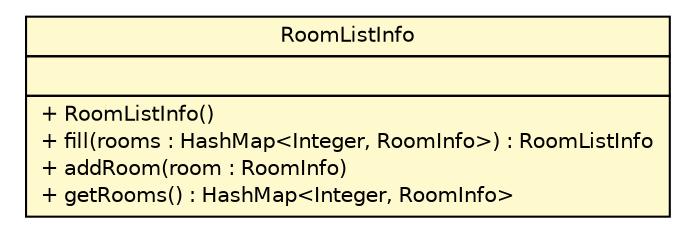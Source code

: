 #!/usr/local/bin/dot
#
# Class diagram 
# Generated by UMLGraph version R5_6 (http://www.umlgraph.org/)
#

digraph G {
	edge [fontname="Helvetica",fontsize=10,labelfontname="Helvetica",labelfontsize=10];
	node [fontname="Helvetica",fontsize=10,shape=plaintext];
	nodesep=0.25;
	ranksep=0.5;
	// Common.RoomListInfo
	c2267 [label=<<table title="Common.RoomListInfo" border="0" cellborder="1" cellspacing="0" cellpadding="2" port="p" bgcolor="lemonChiffon" href="./RoomListInfo.html">
		<tr><td><table border="0" cellspacing="0" cellpadding="1">
<tr><td align="center" balign="center"> RoomListInfo </td></tr>
		</table></td></tr>
		<tr><td><table border="0" cellspacing="0" cellpadding="1">
<tr><td align="left" balign="left">  </td></tr>
		</table></td></tr>
		<tr><td><table border="0" cellspacing="0" cellpadding="1">
<tr><td align="left" balign="left"> + RoomListInfo() </td></tr>
<tr><td align="left" balign="left"> + fill(rooms : HashMap&lt;Integer, RoomInfo&gt;) : RoomListInfo </td></tr>
<tr><td align="left" balign="left"> + addRoom(room : RoomInfo) </td></tr>
<tr><td align="left" balign="left"> + getRooms() : HashMap&lt;Integer, RoomInfo&gt; </td></tr>
		</table></td></tr>
		</table>>, URL="./RoomListInfo.html", fontname="Helvetica", fontcolor="black", fontsize=10.0];
}

